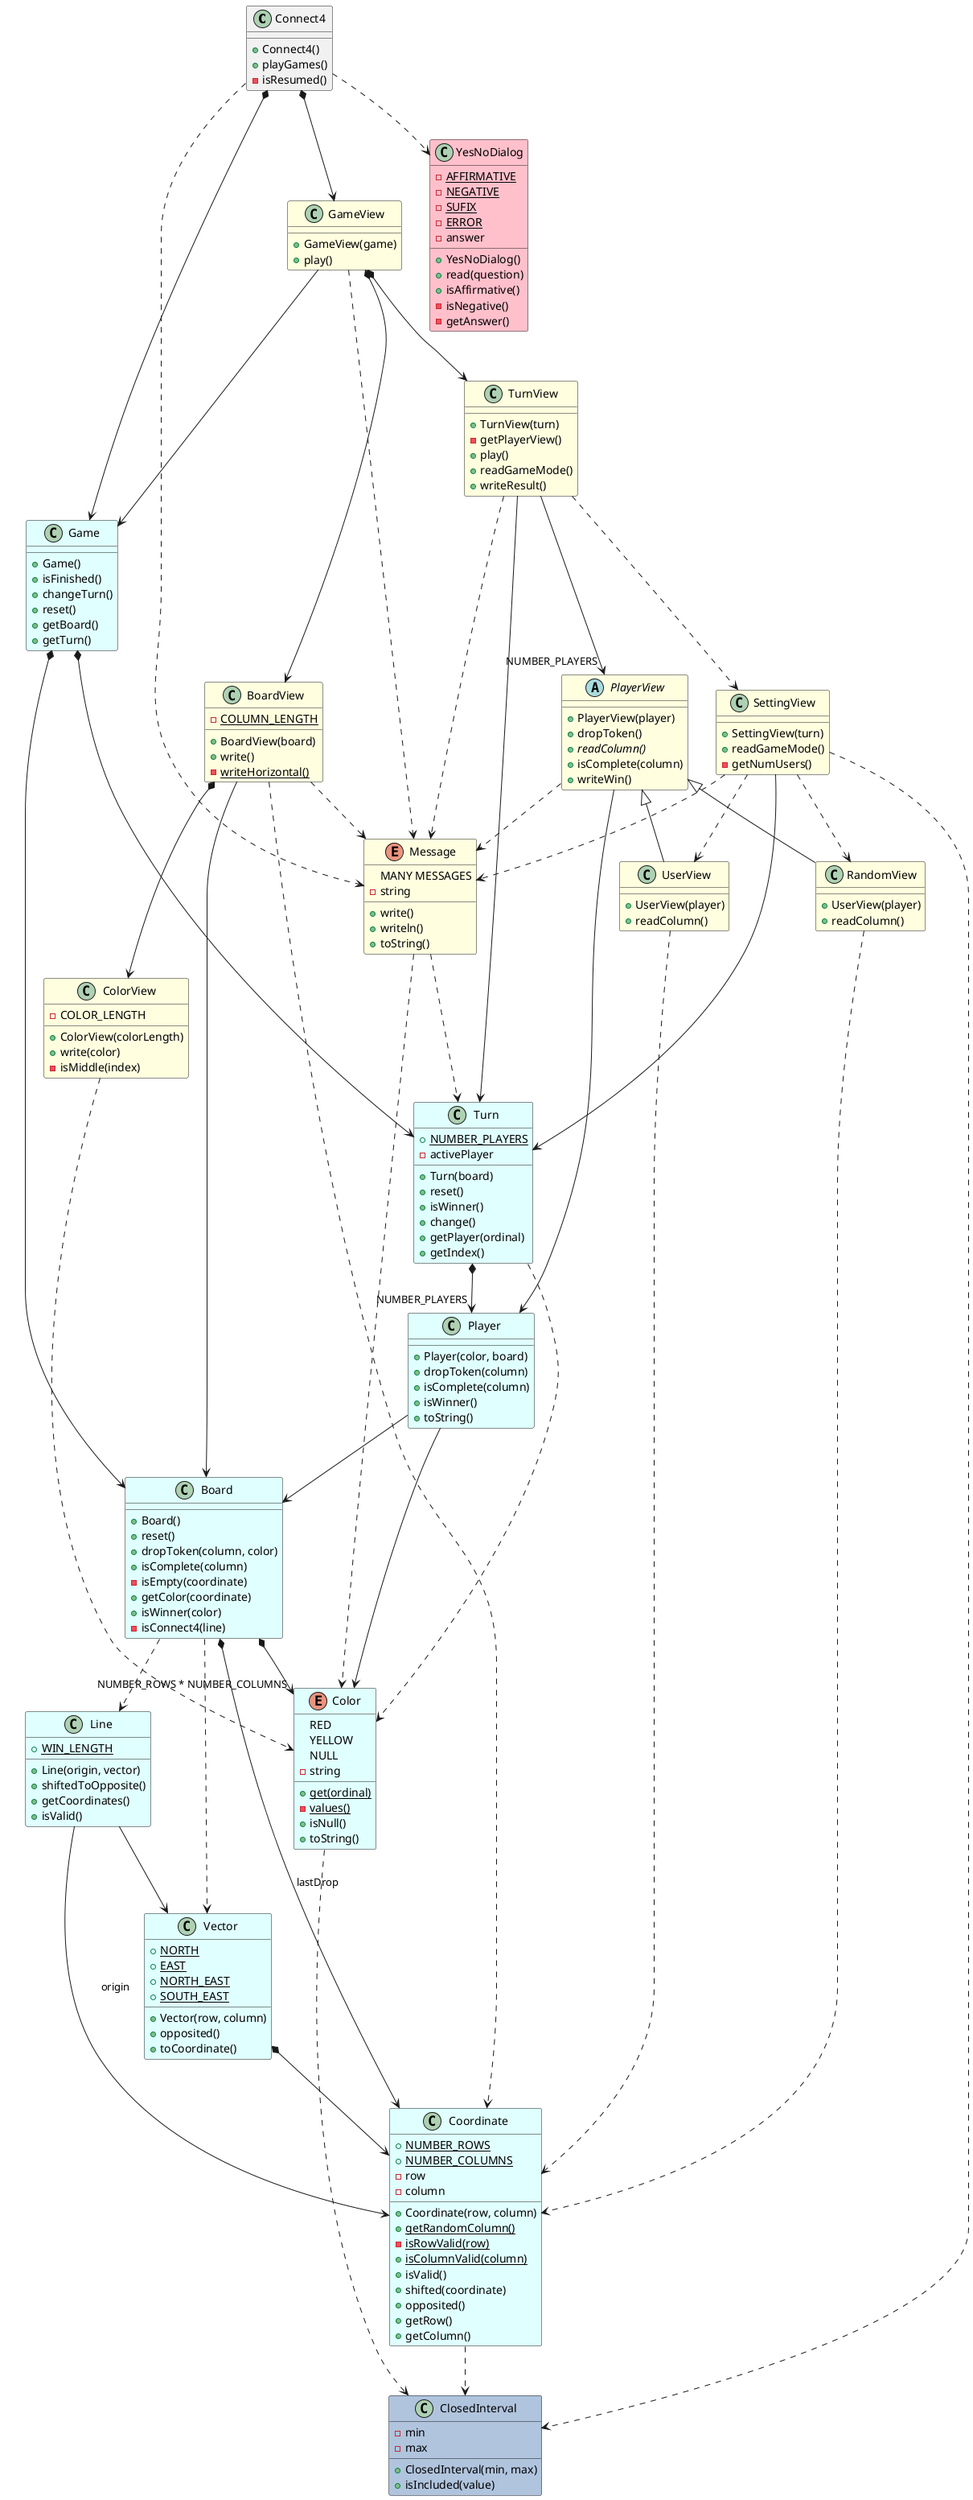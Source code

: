@startuml analysis

class Connect4 {
    
    + Connect4()
    + playGames()
    - isResumed()
}
Connect4 *--> Game
Connect4 *--> GameView
Connect4 ..> Message
Connect4 ..> YesNoDialog



class YesNoDialog #Pink {
    - {static} AFFIRMATIVE
    - {static} NEGATIVE
    - {static} SUFIX
    - {static} ERROR
    - answer

    + YesNoDialog()
    + read(question)
    + isAffirmative()
    - isNegative()
    - getAnswer()
}

class GameView #LightYellow {

    + GameView(game)
    + play()
}
GameView --> Game
GameView *--> BoardView
GameView *--> TurnView
GameView ..> Message

class BoardView #LightYellow {
    - {static} COLUMN_LENGTH    

    + BoardView(board)
    + write()
    - {static} writeHorizontal()
}
BoardView --> Board
BoardView *--> ColorView
BoardView ..> Coordinate
BoardView ..> Message

class ColorView #LightYellow {
    - COLOR_LENGTH

    + ColorView(colorLength)
    + write(color)
    - isMiddle(index)
}
ColorView ..> Color

class TurnView #LightYellow {

    + TurnView(turn)
    - getPlayerView()
    + play()
    + readGameMode()
    + writeResult()    
}
TurnView --> Turn
TurnView --> "NUMBER_PLAYERS" PlayerView
TurnView ..> Message
TurnView ..> SettingView

class SettingView #LightYellow {

    + SettingView(turn)
    + readGameMode()
    - getNumUsers()
}
SettingView --> Turn
SettingView ..> Message
SettingView ..> ClosedInterval
SettingView ..> UserView
SettingView ..> RandomView

abstract class PlayerView #LightYellow {

    + PlayerView(player)    
    + dropToken()
    + {abstract} readColumn()
    + isComplete(column)
    + writeWin()
}
PlayerView --> Player
PlayerView ..> Message

class UserView #LightYellow {

    + UserView(player)
    + readColumn()
}
PlayerView <|-- UserView
UserView ..> Coordinate

class RandomView #LightYellow {

    + UserView(player)
    + readColumn()
}
PlayerView <|-- RandomView
RandomView ..> Coordinate

enum Message #LightYellow {
    MANY MESSAGES
    - string

    + write()
    + writeln()
    + toString()
}
Message ..> Turn
Message ..> Color

class Game #LightCyan {

    + Game()
    + isFinished()
    + changeTurn()
    + reset()
    + getBoard()
    + getTurn()
}
Game *--> Board
Game *--> Turn

class Turn #LightCyan {
    + {static} NUMBER_PLAYERS
    - activePlayer

    + Turn(board)
    + reset()
    + isWinner()
    + change()   
    + getPlayer(ordinal)
    + getIndex()
}
Turn *--> "NUMBER_PLAYERS" Player
Turn ..> Color

class Player #LightCyan {

    + Player(color, board)
    + dropToken(column)
    + isComplete(column)
    + isWinner()
    + toString()
}
Player --> Color
Player --> Board

class Board #LightCyan {

    + Board()
    + reset()
    + dropToken(column, color)
    + isComplete(column)
    - isEmpty(coordinate)
    + getColor(coordinate)
    + isWinner(color)
    - isConnect4(line)
}
Board *--> Coordinate : lastDrop
Board *--> "NUMBER_ROWS * NUMBER_COLUMNS" Color
Board ..> Vector
Board ..> Line

class Line #LightCyan {
    + {static} WIN_LENGTH

    + Line(origin, vector)
    + shiftedToOpposite()
    + getCoordinates()
    + isValid()
}
Line --> Coordinate : origin
Line --> Vector

class Vector #LightCyan {
    + {static} NORTH
    + {static} EAST
    + {static} NORTH_EAST
    + {static} SOUTH_EAST

    + Vector(row, column)
    + opposited()
    + toCoordinate()
}
Vector *--> Coordinate

class Coordinate #LightCyan {
    + {static} NUMBER_ROWS
    + {static} NUMBER_COLUMNS
    - row
    - column

    + Coordinate(row, column)
    + {static} getRandomColumn()
    - {static} isRowValid(row)
    + {static} isColumnValid(column)
    + isValid()
    + shifted(coordinate)
    + opposited()
    + getRow()
    + getColumn()
}
Coordinate ..> ClosedInterval

enum Color #LightCyan {
    RED
    YELLOW
    NULL
    - string

    + {static} get(ordinal)
    - {static} values()
    + isNull()
    + toString()
}
Color ..> ClosedInterval

class ClosedInterval #LightSteelBlue {
    - min
    - max

    + ClosedInterval(min, max)
    + isIncluded(value)
}

@enduml
